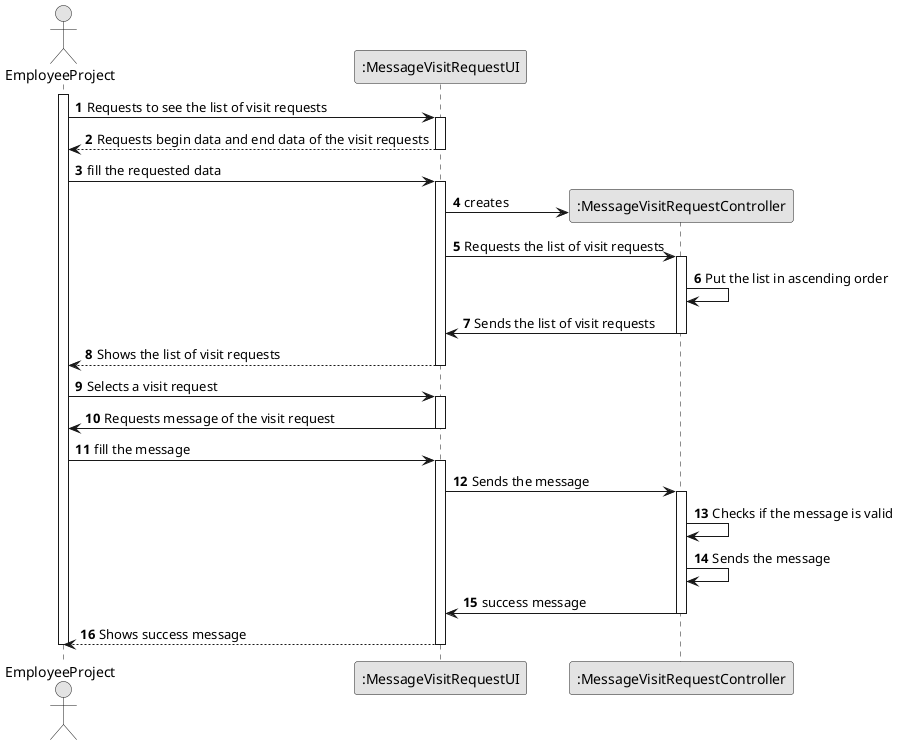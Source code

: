 @startuml
skinparam monochrome true
skinparam packageStyle rectangle
skinparam shadowing false

autonumber

'hide footbox
actor "EmployeeProject" as User
participant ":MessageVisitRequestUI" as UI
participant ":MessageVisitRequestController" as CTRL

activate User

    User -> UI : Requests to see the list of visit requests

activate UI

    UI --> User :Requests begin data and end data of the visit requests
deactivate UI

        User -> UI : fill the requested data
        activate UI

                UI -> CTRL** : creates

                UI -> CTRL : Requests the list of visit requests
                activate CTRL
                    CTRL->CTRL : Put the list in ascending order

                    CTRL -> UI : Sends the list of visit requests
                    deactivate CTRL

                UI --> User : Shows the list of visit requests
                deactivate UI
                User -> UI : Selects a visit request
                activate UI

                UI -> User : Requests message of the visit request
                deactivate UI
                User -> UI : fill the message
                activate UI
                UI -> CTRL : Sends the message
                activate CTRL
                CTRL -> CTRL : Checks if the message is valid
                CTRL -> CTRL : Sends the message
                CTRL -> UI : success message
                deactivate CTRL
                UI --> User : Shows success message
                deactivate UI

deactivate User
@enduml
